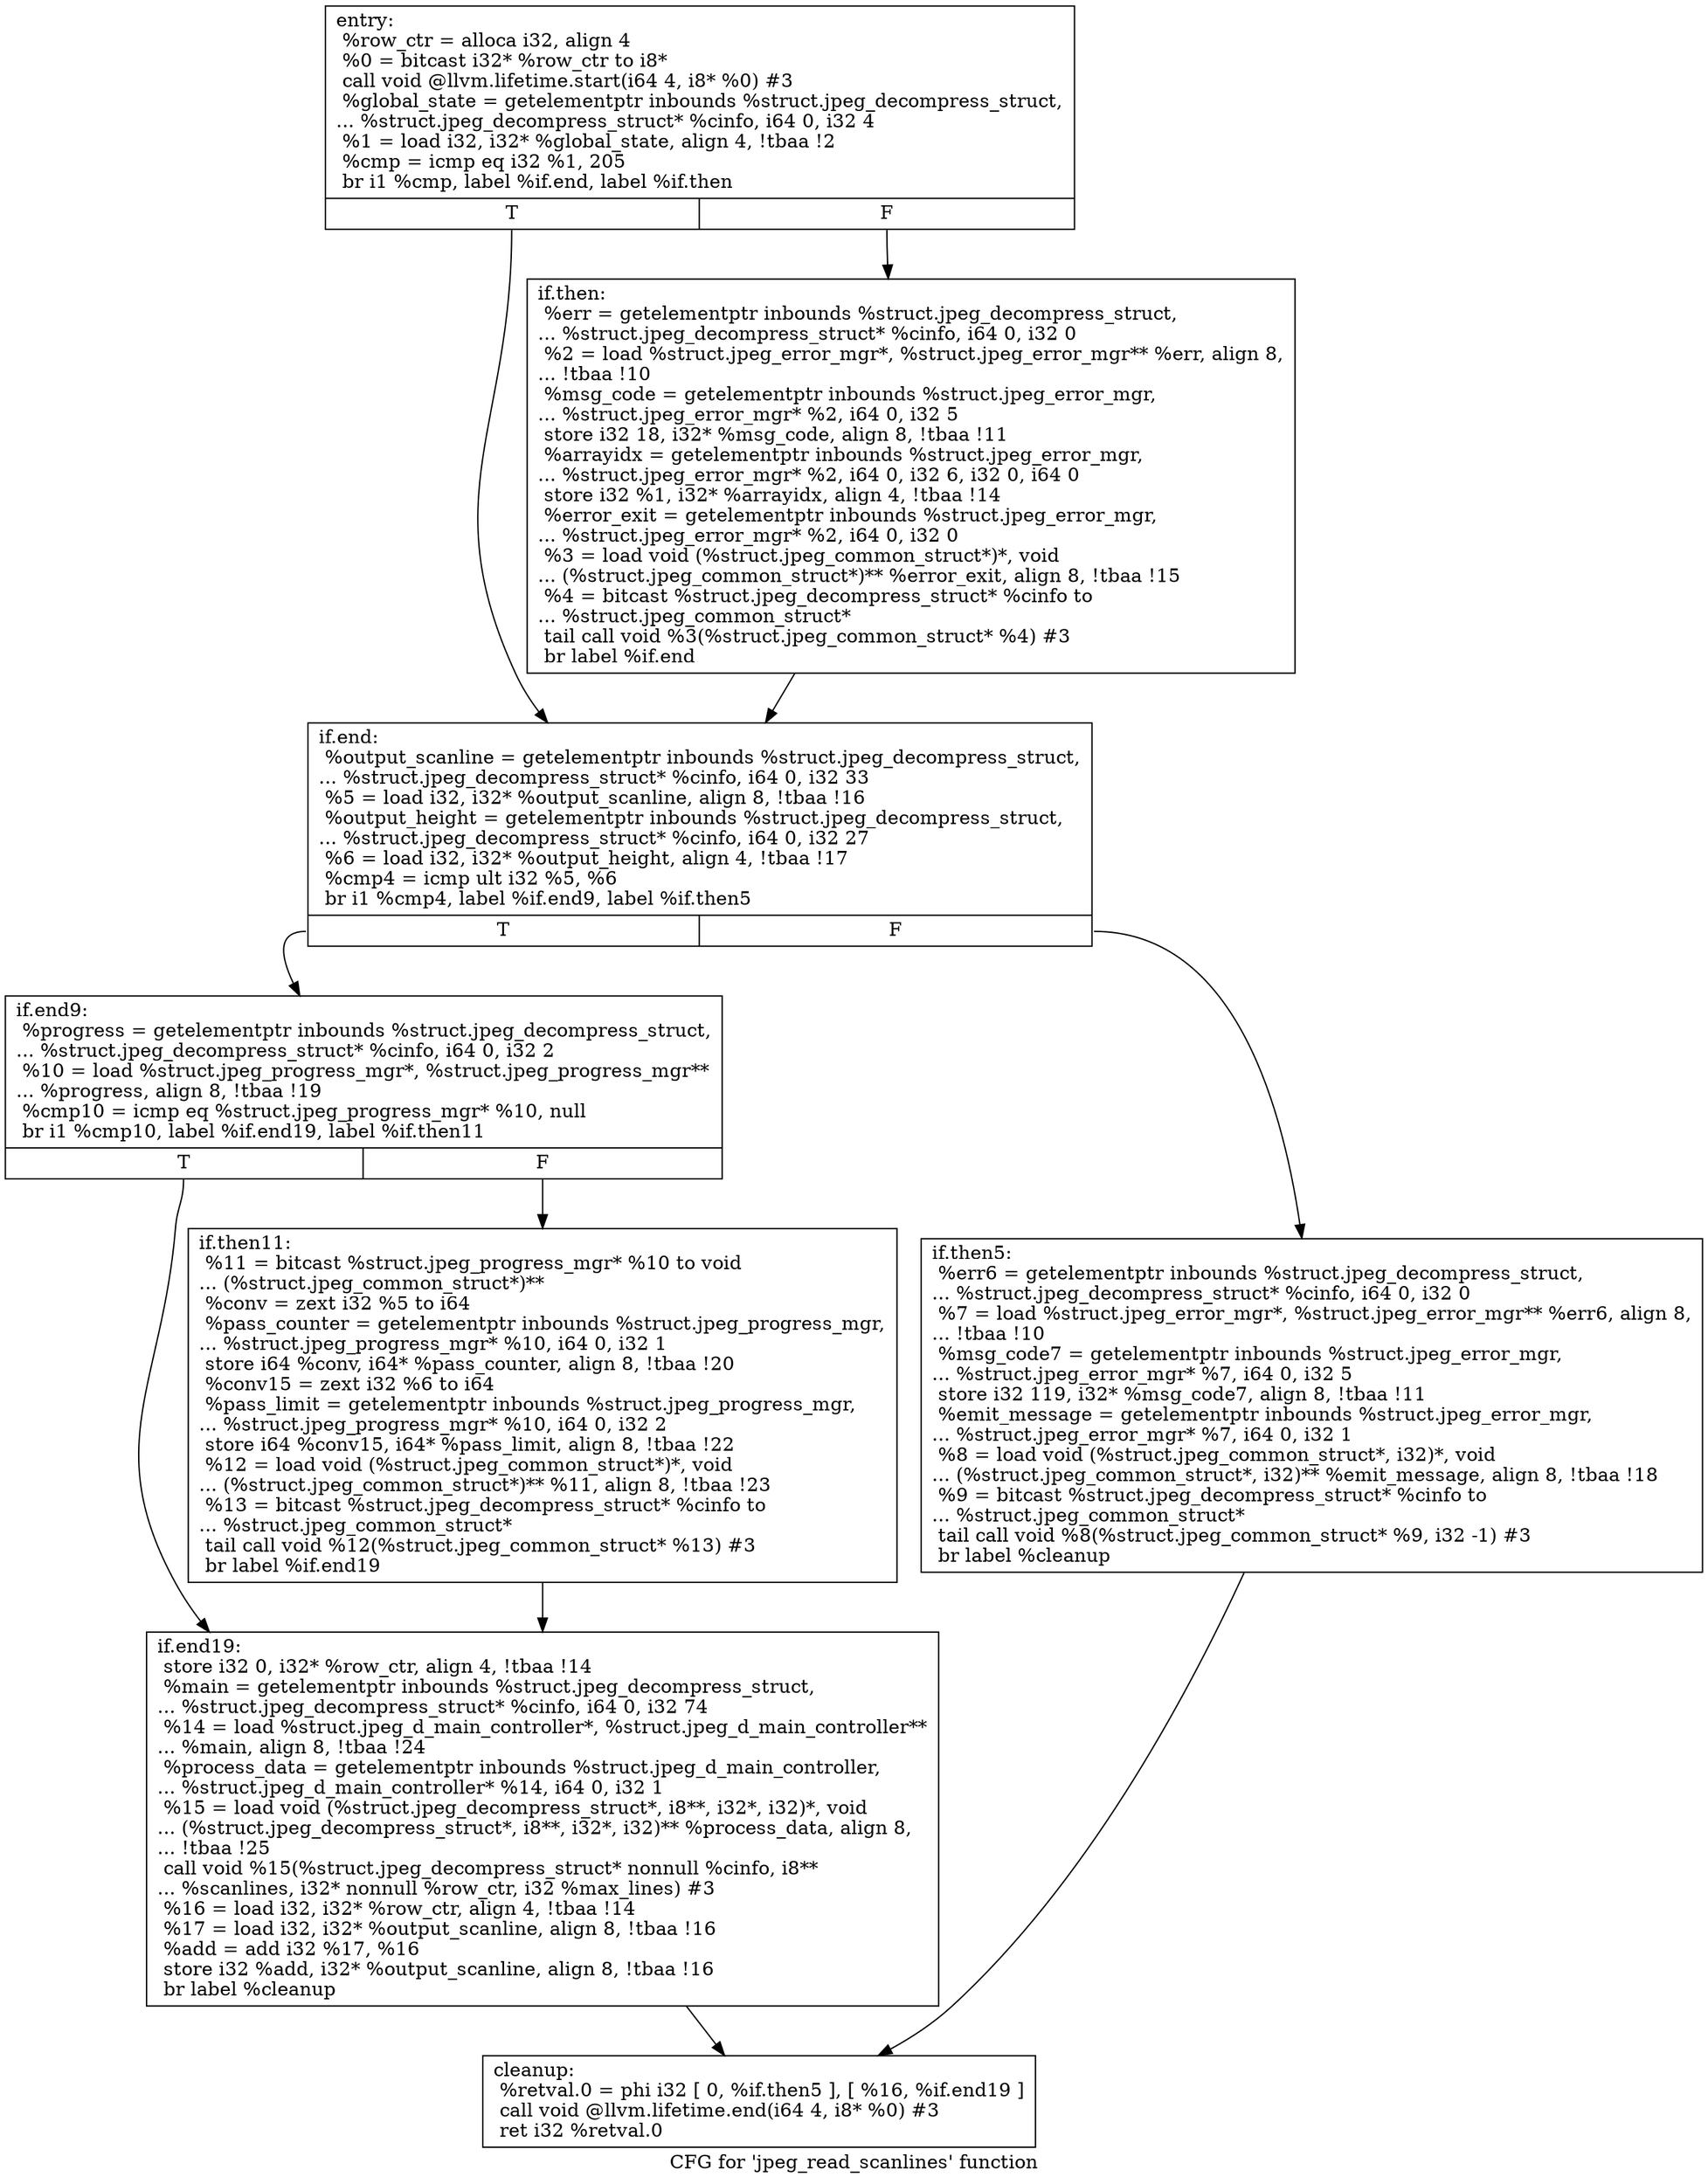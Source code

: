 digraph "CFG for 'jpeg_read_scanlines' function" {
	label="CFG for 'jpeg_read_scanlines' function";

	Node0x52db860 [shape=record,label="{entry:\l  %row_ctr = alloca i32, align 4\l  %0 = bitcast i32* %row_ctr to i8*\l  call void @llvm.lifetime.start(i64 4, i8* %0) #3\l  %global_state = getelementptr inbounds %struct.jpeg_decompress_struct,\l... %struct.jpeg_decompress_struct* %cinfo, i64 0, i32 4\l  %1 = load i32, i32* %global_state, align 4, !tbaa !2\l  %cmp = icmp eq i32 %1, 205\l  br i1 %cmp, label %if.end, label %if.then\l|{<s0>T|<s1>F}}"];
	Node0x52db860:s0 -> Node0x52dbcd0;
	Node0x52db860:s1 -> Node0x52dbd80;
	Node0x52dbd80 [shape=record,label="{if.then:                                          \l  %err = getelementptr inbounds %struct.jpeg_decompress_struct,\l... %struct.jpeg_decompress_struct* %cinfo, i64 0, i32 0\l  %2 = load %struct.jpeg_error_mgr*, %struct.jpeg_error_mgr** %err, align 8,\l... !tbaa !10\l  %msg_code = getelementptr inbounds %struct.jpeg_error_mgr,\l... %struct.jpeg_error_mgr* %2, i64 0, i32 5\l  store i32 18, i32* %msg_code, align 8, !tbaa !11\l  %arrayidx = getelementptr inbounds %struct.jpeg_error_mgr,\l... %struct.jpeg_error_mgr* %2, i64 0, i32 6, i32 0, i64 0\l  store i32 %1, i32* %arrayidx, align 4, !tbaa !14\l  %error_exit = getelementptr inbounds %struct.jpeg_error_mgr,\l... %struct.jpeg_error_mgr* %2, i64 0, i32 0\l  %3 = load void (%struct.jpeg_common_struct*)*, void\l... (%struct.jpeg_common_struct*)** %error_exit, align 8, !tbaa !15\l  %4 = bitcast %struct.jpeg_decompress_struct* %cinfo to\l... %struct.jpeg_common_struct*\l  tail call void %3(%struct.jpeg_common_struct* %4) #3\l  br label %if.end\l}"];
	Node0x52dbd80 -> Node0x52dbcd0;
	Node0x52dbcd0 [shape=record,label="{if.end:                                           \l  %output_scanline = getelementptr inbounds %struct.jpeg_decompress_struct,\l... %struct.jpeg_decompress_struct* %cinfo, i64 0, i32 33\l  %5 = load i32, i32* %output_scanline, align 8, !tbaa !16\l  %output_height = getelementptr inbounds %struct.jpeg_decompress_struct,\l... %struct.jpeg_decompress_struct* %cinfo, i64 0, i32 27\l  %6 = load i32, i32* %output_height, align 4, !tbaa !17\l  %cmp4 = icmp ult i32 %5, %6\l  br i1 %cmp4, label %if.end9, label %if.then5\l|{<s0>T|<s1>F}}"];
	Node0x52dbcd0:s0 -> Node0x52e7640;
	Node0x52dbcd0:s1 -> Node0x52e76f0;
	Node0x52e76f0 [shape=record,label="{if.then5:                                         \l  %err6 = getelementptr inbounds %struct.jpeg_decompress_struct,\l... %struct.jpeg_decompress_struct* %cinfo, i64 0, i32 0\l  %7 = load %struct.jpeg_error_mgr*, %struct.jpeg_error_mgr** %err6, align 8,\l... !tbaa !10\l  %msg_code7 = getelementptr inbounds %struct.jpeg_error_mgr,\l... %struct.jpeg_error_mgr* %7, i64 0, i32 5\l  store i32 119, i32* %msg_code7, align 8, !tbaa !11\l  %emit_message = getelementptr inbounds %struct.jpeg_error_mgr,\l... %struct.jpeg_error_mgr* %7, i64 0, i32 1\l  %8 = load void (%struct.jpeg_common_struct*, i32)*, void\l... (%struct.jpeg_common_struct*, i32)** %emit_message, align 8, !tbaa !18\l  %9 = bitcast %struct.jpeg_decompress_struct* %cinfo to\l... %struct.jpeg_common_struct*\l  tail call void %8(%struct.jpeg_common_struct* %9, i32 -1) #3\l  br label %cleanup\l}"];
	Node0x52e76f0 -> Node0x52e7f40;
	Node0x52e7640 [shape=record,label="{if.end9:                                          \l  %progress = getelementptr inbounds %struct.jpeg_decompress_struct,\l... %struct.jpeg_decompress_struct* %cinfo, i64 0, i32 2\l  %10 = load %struct.jpeg_progress_mgr*, %struct.jpeg_progress_mgr**\l... %progress, align 8, !tbaa !19\l  %cmp10 = icmp eq %struct.jpeg_progress_mgr* %10, null\l  br i1 %cmp10, label %if.end19, label %if.then11\l|{<s0>T|<s1>F}}"];
	Node0x52e7640:s0 -> Node0x52e81a0;
	Node0x52e7640:s1 -> Node0x52e6500;
	Node0x52e6500 [shape=record,label="{if.then11:                                        \l  %11 = bitcast %struct.jpeg_progress_mgr* %10 to void\l... (%struct.jpeg_common_struct*)**\l  %conv = zext i32 %5 to i64\l  %pass_counter = getelementptr inbounds %struct.jpeg_progress_mgr,\l... %struct.jpeg_progress_mgr* %10, i64 0, i32 1\l  store i64 %conv, i64* %pass_counter, align 8, !tbaa !20\l  %conv15 = zext i32 %6 to i64\l  %pass_limit = getelementptr inbounds %struct.jpeg_progress_mgr,\l... %struct.jpeg_progress_mgr* %10, i64 0, i32 2\l  store i64 %conv15, i64* %pass_limit, align 8, !tbaa !22\l  %12 = load void (%struct.jpeg_common_struct*)*, void\l... (%struct.jpeg_common_struct*)** %11, align 8, !tbaa !23\l  %13 = bitcast %struct.jpeg_decompress_struct* %cinfo to\l... %struct.jpeg_common_struct*\l  tail call void %12(%struct.jpeg_common_struct* %13) #3\l  br label %if.end19\l}"];
	Node0x52e6500 -> Node0x52e81a0;
	Node0x52e81a0 [shape=record,label="{if.end19:                                         \l  store i32 0, i32* %row_ctr, align 4, !tbaa !14\l  %main = getelementptr inbounds %struct.jpeg_decompress_struct,\l... %struct.jpeg_decompress_struct* %cinfo, i64 0, i32 74\l  %14 = load %struct.jpeg_d_main_controller*, %struct.jpeg_d_main_controller**\l... %main, align 8, !tbaa !24\l  %process_data = getelementptr inbounds %struct.jpeg_d_main_controller,\l... %struct.jpeg_d_main_controller* %14, i64 0, i32 1\l  %15 = load void (%struct.jpeg_decompress_struct*, i8**, i32*, i32)*, void\l... (%struct.jpeg_decompress_struct*, i8**, i32*, i32)** %process_data, align 8,\l... !tbaa !25\l  call void %15(%struct.jpeg_decompress_struct* nonnull %cinfo, i8**\l... %scanlines, i32* nonnull %row_ctr, i32 %max_lines) #3\l  %16 = load i32, i32* %row_ctr, align 4, !tbaa !14\l  %17 = load i32, i32* %output_scanline, align 8, !tbaa !16\l  %add = add i32 %17, %16\l  store i32 %add, i32* %output_scanline, align 8, !tbaa !16\l  br label %cleanup\l}"];
	Node0x52e81a0 -> Node0x52e7f40;
	Node0x52e7f40 [shape=record,label="{cleanup:                                          \l  %retval.0 = phi i32 [ 0, %if.then5 ], [ %16, %if.end19 ]\l  call void @llvm.lifetime.end(i64 4, i8* %0) #3\l  ret i32 %retval.0\l}"];
}
